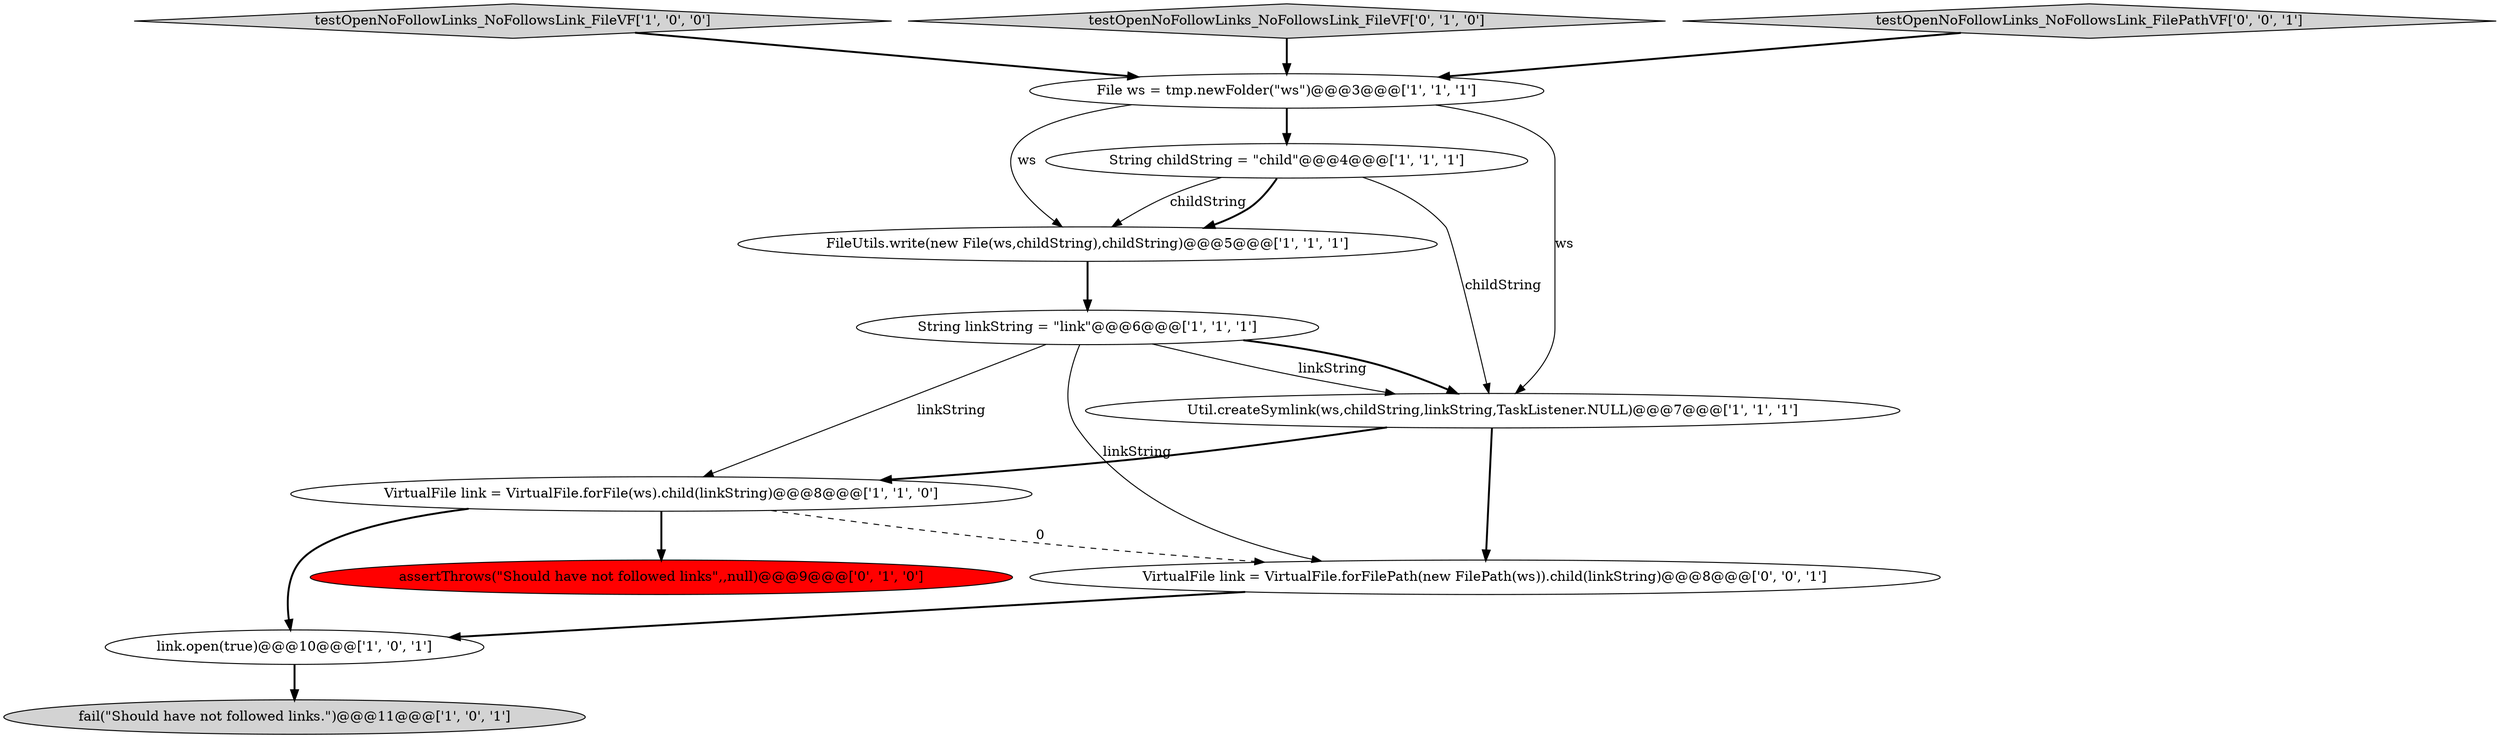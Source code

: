 digraph {
2 [style = filled, label = "testOpenNoFollowLinks_NoFollowsLink_FileVF['1', '0', '0']", fillcolor = lightgray, shape = diamond image = "AAA0AAABBB1BBB"];
4 [style = filled, label = "VirtualFile link = VirtualFile.forFile(ws).child(linkString)@@@8@@@['1', '1', '0']", fillcolor = white, shape = ellipse image = "AAA0AAABBB1BBB"];
8 [style = filled, label = "String linkString = \"link\"@@@6@@@['1', '1', '1']", fillcolor = white, shape = ellipse image = "AAA0AAABBB1BBB"];
10 [style = filled, label = "testOpenNoFollowLinks_NoFollowsLink_FileVF['0', '1', '0']", fillcolor = lightgray, shape = diamond image = "AAA0AAABBB2BBB"];
11 [style = filled, label = "VirtualFile link = VirtualFile.forFilePath(new FilePath(ws)).child(linkString)@@@8@@@['0', '0', '1']", fillcolor = white, shape = ellipse image = "AAA0AAABBB3BBB"];
0 [style = filled, label = "fail(\"Should have not followed links.\")@@@11@@@['1', '0', '1']", fillcolor = lightgray, shape = ellipse image = "AAA0AAABBB1BBB"];
7 [style = filled, label = "Util.createSymlink(ws,childString,linkString,TaskListener.NULL)@@@7@@@['1', '1', '1']", fillcolor = white, shape = ellipse image = "AAA0AAABBB1BBB"];
9 [style = filled, label = "assertThrows(\"Should have not followed links\",,null)@@@9@@@['0', '1', '0']", fillcolor = red, shape = ellipse image = "AAA1AAABBB2BBB"];
12 [style = filled, label = "testOpenNoFollowLinks_NoFollowsLink_FilePathVF['0', '0', '1']", fillcolor = lightgray, shape = diamond image = "AAA0AAABBB3BBB"];
1 [style = filled, label = "link.open(true)@@@10@@@['1', '0', '1']", fillcolor = white, shape = ellipse image = "AAA0AAABBB1BBB"];
5 [style = filled, label = "String childString = \"child\"@@@4@@@['1', '1', '1']", fillcolor = white, shape = ellipse image = "AAA0AAABBB1BBB"];
3 [style = filled, label = "File ws = tmp.newFolder(\"ws\")@@@3@@@['1', '1', '1']", fillcolor = white, shape = ellipse image = "AAA0AAABBB1BBB"];
6 [style = filled, label = "FileUtils.write(new File(ws,childString),childString)@@@5@@@['1', '1', '1']", fillcolor = white, shape = ellipse image = "AAA0AAABBB1BBB"];
4->9 [style = bold, label=""];
8->4 [style = solid, label="linkString"];
7->11 [style = bold, label=""];
5->6 [style = solid, label="childString"];
11->1 [style = bold, label=""];
2->3 [style = bold, label=""];
8->11 [style = solid, label="linkString"];
10->3 [style = bold, label=""];
8->7 [style = solid, label="linkString"];
1->0 [style = bold, label=""];
7->4 [style = bold, label=""];
3->6 [style = solid, label="ws"];
8->7 [style = bold, label=""];
3->5 [style = bold, label=""];
5->6 [style = bold, label=""];
6->8 [style = bold, label=""];
5->7 [style = solid, label="childString"];
4->1 [style = bold, label=""];
12->3 [style = bold, label=""];
4->11 [style = dashed, label="0"];
3->7 [style = solid, label="ws"];
}
